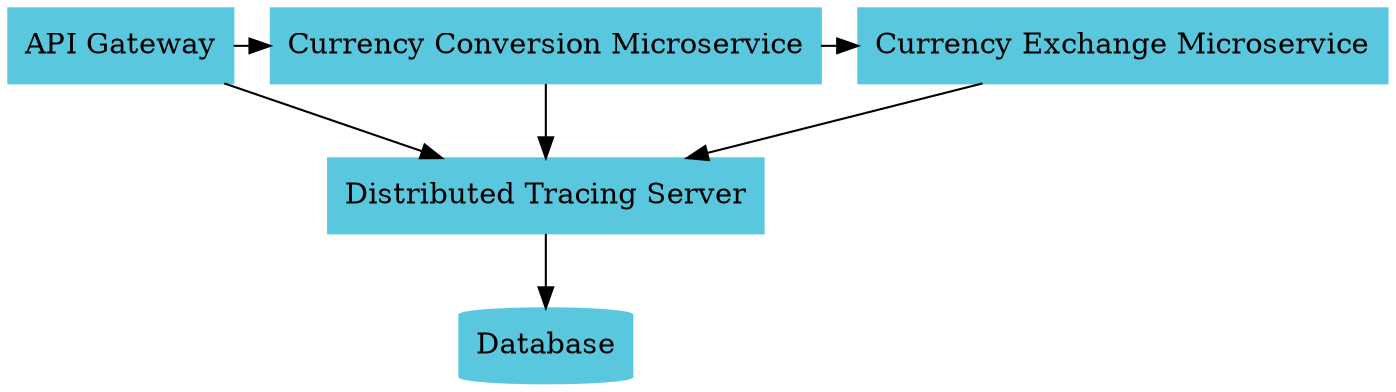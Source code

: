 digraph architecture {
  rankdir = TB;
  node[shape=component]
  node[shape="rect"]
  node[style=filled,color="#59C8DE"];
  Database[shape=cylinder]
  {rank=same; APIGateway, CurrencyCalculationService, CurrencyExchangeService};
  APIGateway -> CurrencyCalculationService -> CurrencyExchangeService
  CurrencyExchangeService -> ZipkinDistributedTracingServer
  CurrencyCalculationService -> ZipkinDistributedTracingServer;
  APIGateway -> ZipkinDistributedTracingServer
  ZipkinDistributedTracingServer -> Database
  CurrencyCalculationService[label=<Currency Conversion Microservice>];
  CurrencyExchangeService[label=<Currency Exchange Microservice>];
  APIGateway[label=<API Gateway>];
  ZipkinDistributedTracingServer[label=<Distributed Tracing Server>];
}